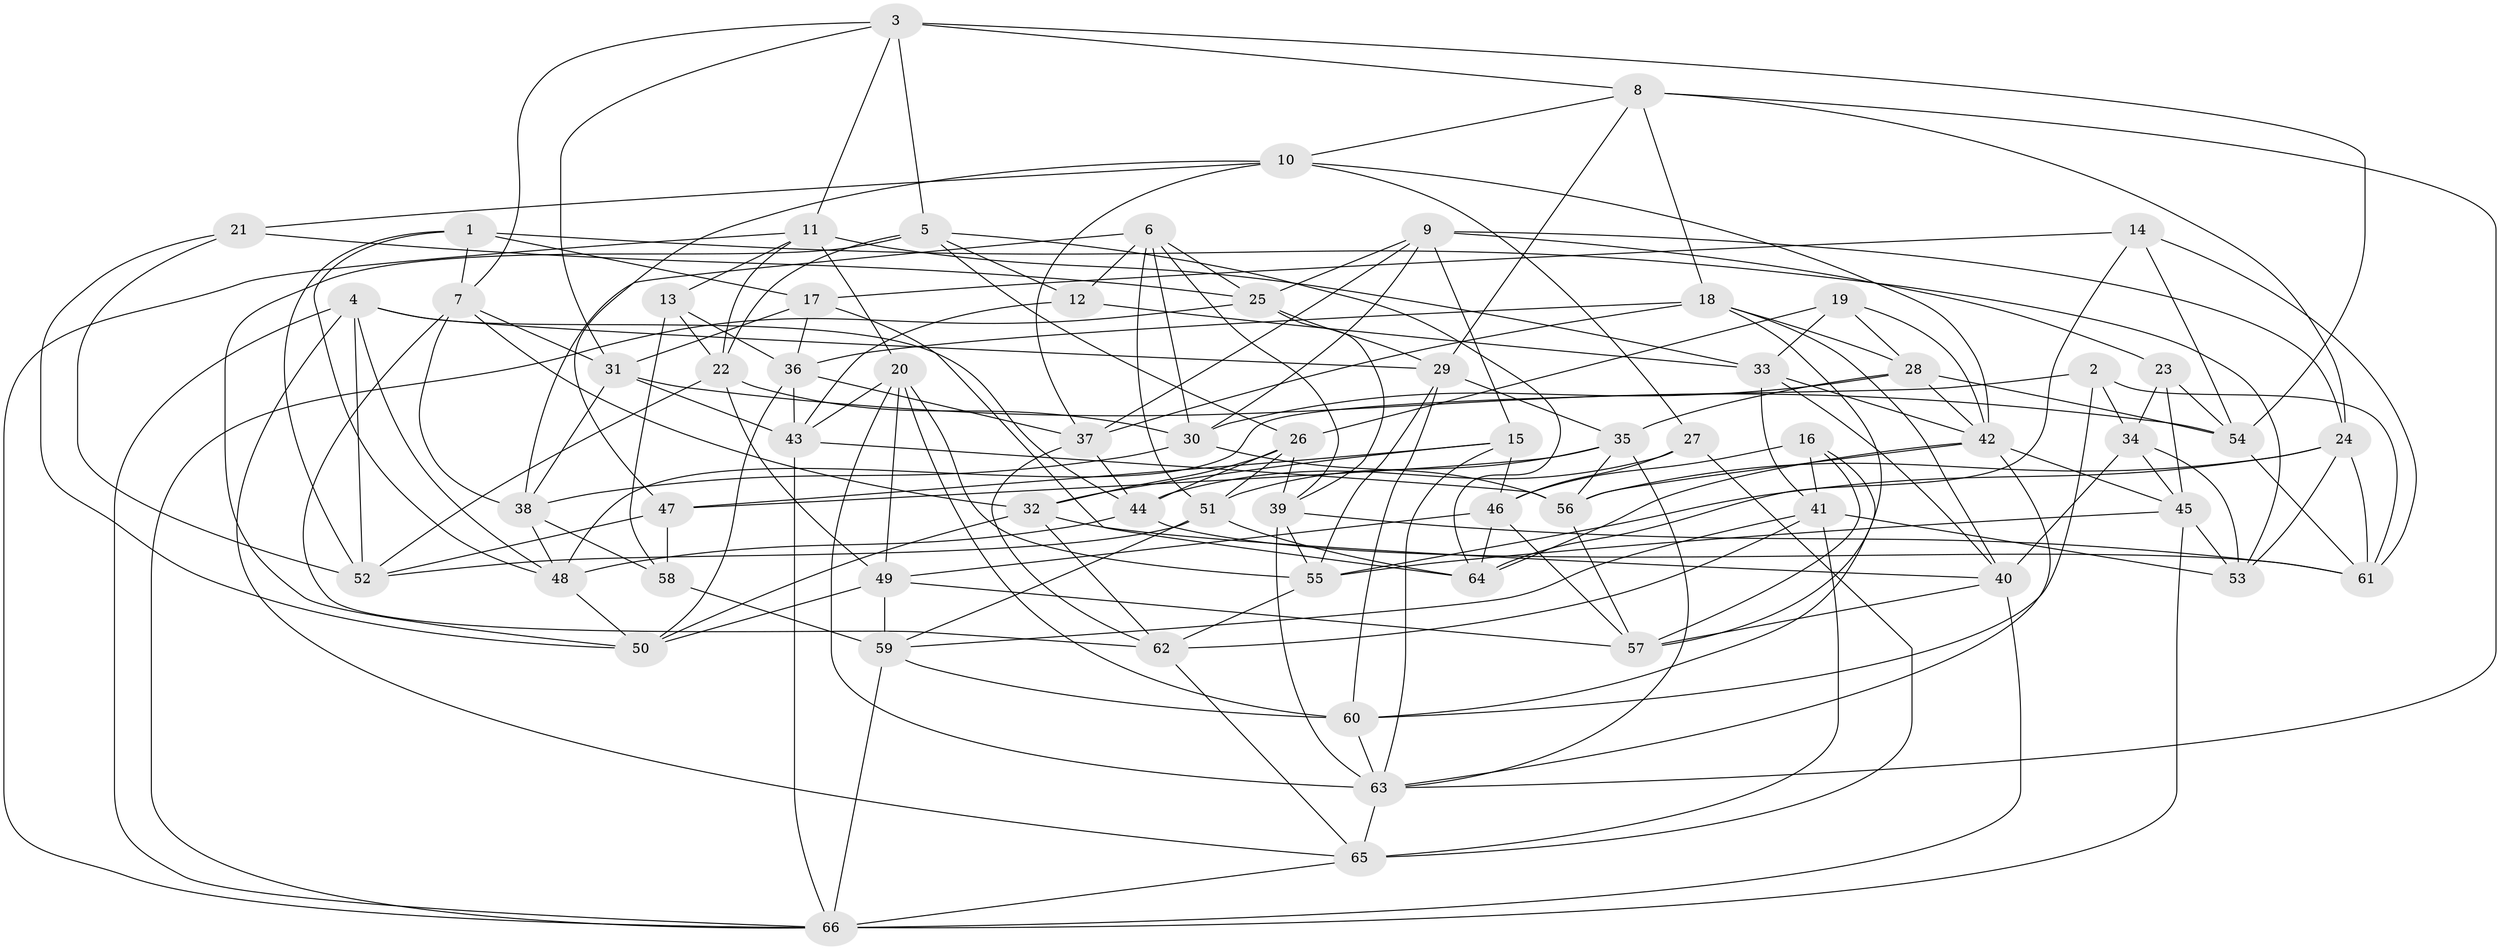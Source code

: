 // original degree distribution, {4: 1.0}
// Generated by graph-tools (version 1.1) at 2025/50/03/09/25 03:50:44]
// undirected, 66 vertices, 188 edges
graph export_dot {
graph [start="1"]
  node [color=gray90,style=filled];
  1;
  2;
  3;
  4;
  5;
  6;
  7;
  8;
  9;
  10;
  11;
  12;
  13;
  14;
  15;
  16;
  17;
  18;
  19;
  20;
  21;
  22;
  23;
  24;
  25;
  26;
  27;
  28;
  29;
  30;
  31;
  32;
  33;
  34;
  35;
  36;
  37;
  38;
  39;
  40;
  41;
  42;
  43;
  44;
  45;
  46;
  47;
  48;
  49;
  50;
  51;
  52;
  53;
  54;
  55;
  56;
  57;
  58;
  59;
  60;
  61;
  62;
  63;
  64;
  65;
  66;
  1 -- 7 [weight=1.0];
  1 -- 17 [weight=2.0];
  1 -- 48 [weight=1.0];
  1 -- 52 [weight=1.0];
  1 -- 53 [weight=1.0];
  2 -- 34 [weight=1.0];
  2 -- 48 [weight=1.0];
  2 -- 60 [weight=1.0];
  2 -- 61 [weight=1.0];
  3 -- 5 [weight=1.0];
  3 -- 7 [weight=1.0];
  3 -- 8 [weight=1.0];
  3 -- 11 [weight=1.0];
  3 -- 31 [weight=1.0];
  3 -- 54 [weight=1.0];
  4 -- 29 [weight=1.0];
  4 -- 44 [weight=1.0];
  4 -- 48 [weight=1.0];
  4 -- 52 [weight=1.0];
  4 -- 65 [weight=1.0];
  4 -- 66 [weight=1.0];
  5 -- 12 [weight=1.0];
  5 -- 22 [weight=1.0];
  5 -- 26 [weight=1.0];
  5 -- 50 [weight=1.0];
  5 -- 64 [weight=1.0];
  6 -- 12 [weight=1.0];
  6 -- 25 [weight=1.0];
  6 -- 30 [weight=1.0];
  6 -- 38 [weight=1.0];
  6 -- 39 [weight=1.0];
  6 -- 51 [weight=1.0];
  7 -- 31 [weight=1.0];
  7 -- 32 [weight=1.0];
  7 -- 38 [weight=1.0];
  7 -- 62 [weight=1.0];
  8 -- 10 [weight=1.0];
  8 -- 18 [weight=1.0];
  8 -- 24 [weight=1.0];
  8 -- 29 [weight=1.0];
  8 -- 63 [weight=1.0];
  9 -- 15 [weight=1.0];
  9 -- 23 [weight=1.0];
  9 -- 24 [weight=1.0];
  9 -- 25 [weight=1.0];
  9 -- 30 [weight=1.0];
  9 -- 37 [weight=1.0];
  10 -- 21 [weight=1.0];
  10 -- 27 [weight=1.0];
  10 -- 37 [weight=1.0];
  10 -- 42 [weight=1.0];
  10 -- 47 [weight=1.0];
  11 -- 13 [weight=1.0];
  11 -- 20 [weight=1.0];
  11 -- 22 [weight=1.0];
  11 -- 33 [weight=1.0];
  11 -- 66 [weight=1.0];
  12 -- 33 [weight=1.0];
  12 -- 43 [weight=1.0];
  13 -- 22 [weight=1.0];
  13 -- 36 [weight=1.0];
  13 -- 58 [weight=1.0];
  14 -- 17 [weight=1.0];
  14 -- 54 [weight=1.0];
  14 -- 61 [weight=1.0];
  14 -- 64 [weight=1.0];
  15 -- 32 [weight=1.0];
  15 -- 46 [weight=1.0];
  15 -- 47 [weight=2.0];
  15 -- 63 [weight=1.0];
  16 -- 41 [weight=1.0];
  16 -- 46 [weight=1.0];
  16 -- 57 [weight=1.0];
  16 -- 60 [weight=1.0];
  17 -- 31 [weight=1.0];
  17 -- 36 [weight=1.0];
  17 -- 64 [weight=1.0];
  18 -- 28 [weight=1.0];
  18 -- 36 [weight=1.0];
  18 -- 37 [weight=1.0];
  18 -- 40 [weight=1.0];
  18 -- 57 [weight=1.0];
  19 -- 26 [weight=1.0];
  19 -- 28 [weight=1.0];
  19 -- 33 [weight=1.0];
  19 -- 42 [weight=1.0];
  20 -- 43 [weight=1.0];
  20 -- 49 [weight=1.0];
  20 -- 55 [weight=1.0];
  20 -- 60 [weight=1.0];
  20 -- 63 [weight=1.0];
  21 -- 25 [weight=1.0];
  21 -- 50 [weight=1.0];
  21 -- 52 [weight=1.0];
  22 -- 30 [weight=1.0];
  22 -- 49 [weight=1.0];
  22 -- 52 [weight=1.0];
  23 -- 34 [weight=1.0];
  23 -- 45 [weight=1.0];
  23 -- 54 [weight=1.0];
  24 -- 53 [weight=1.0];
  24 -- 55 [weight=1.0];
  24 -- 56 [weight=1.0];
  24 -- 61 [weight=1.0];
  25 -- 29 [weight=1.0];
  25 -- 39 [weight=1.0];
  25 -- 66 [weight=1.0];
  26 -- 32 [weight=1.0];
  26 -- 39 [weight=1.0];
  26 -- 44 [weight=1.0];
  26 -- 51 [weight=1.0];
  27 -- 44 [weight=1.0];
  27 -- 46 [weight=1.0];
  27 -- 65 [weight=1.0];
  28 -- 30 [weight=1.0];
  28 -- 35 [weight=1.0];
  28 -- 42 [weight=1.0];
  28 -- 54 [weight=1.0];
  29 -- 35 [weight=1.0];
  29 -- 55 [weight=1.0];
  29 -- 60 [weight=1.0];
  30 -- 38 [weight=1.0];
  30 -- 56 [weight=1.0];
  31 -- 38 [weight=1.0];
  31 -- 43 [weight=1.0];
  31 -- 54 [weight=1.0];
  32 -- 40 [weight=1.0];
  32 -- 50 [weight=1.0];
  32 -- 62 [weight=1.0];
  33 -- 40 [weight=1.0];
  33 -- 41 [weight=1.0];
  33 -- 42 [weight=1.0];
  34 -- 40 [weight=1.0];
  34 -- 45 [weight=1.0];
  34 -- 53 [weight=2.0];
  35 -- 47 [weight=1.0];
  35 -- 51 [weight=1.0];
  35 -- 56 [weight=1.0];
  35 -- 63 [weight=1.0];
  36 -- 37 [weight=1.0];
  36 -- 43 [weight=1.0];
  36 -- 50 [weight=1.0];
  37 -- 44 [weight=1.0];
  37 -- 62 [weight=1.0];
  38 -- 48 [weight=1.0];
  38 -- 58 [weight=1.0];
  39 -- 55 [weight=1.0];
  39 -- 61 [weight=1.0];
  39 -- 63 [weight=1.0];
  40 -- 57 [weight=1.0];
  40 -- 66 [weight=1.0];
  41 -- 53 [weight=1.0];
  41 -- 59 [weight=1.0];
  41 -- 62 [weight=1.0];
  41 -- 65 [weight=1.0];
  42 -- 45 [weight=1.0];
  42 -- 56 [weight=1.0];
  42 -- 63 [weight=1.0];
  42 -- 64 [weight=1.0];
  43 -- 56 [weight=1.0];
  43 -- 66 [weight=1.0];
  44 -- 48 [weight=1.0];
  44 -- 61 [weight=1.0];
  45 -- 53 [weight=1.0];
  45 -- 55 [weight=1.0];
  45 -- 66 [weight=1.0];
  46 -- 49 [weight=1.0];
  46 -- 57 [weight=1.0];
  46 -- 64 [weight=1.0];
  47 -- 52 [weight=1.0];
  47 -- 58 [weight=3.0];
  48 -- 50 [weight=1.0];
  49 -- 50 [weight=1.0];
  49 -- 57 [weight=1.0];
  49 -- 59 [weight=1.0];
  51 -- 52 [weight=1.0];
  51 -- 59 [weight=1.0];
  51 -- 64 [weight=1.0];
  54 -- 61 [weight=1.0];
  55 -- 62 [weight=1.0];
  56 -- 57 [weight=1.0];
  58 -- 59 [weight=1.0];
  59 -- 60 [weight=1.0];
  59 -- 66 [weight=1.0];
  60 -- 63 [weight=1.0];
  62 -- 65 [weight=1.0];
  63 -- 65 [weight=1.0];
  65 -- 66 [weight=1.0];
}
